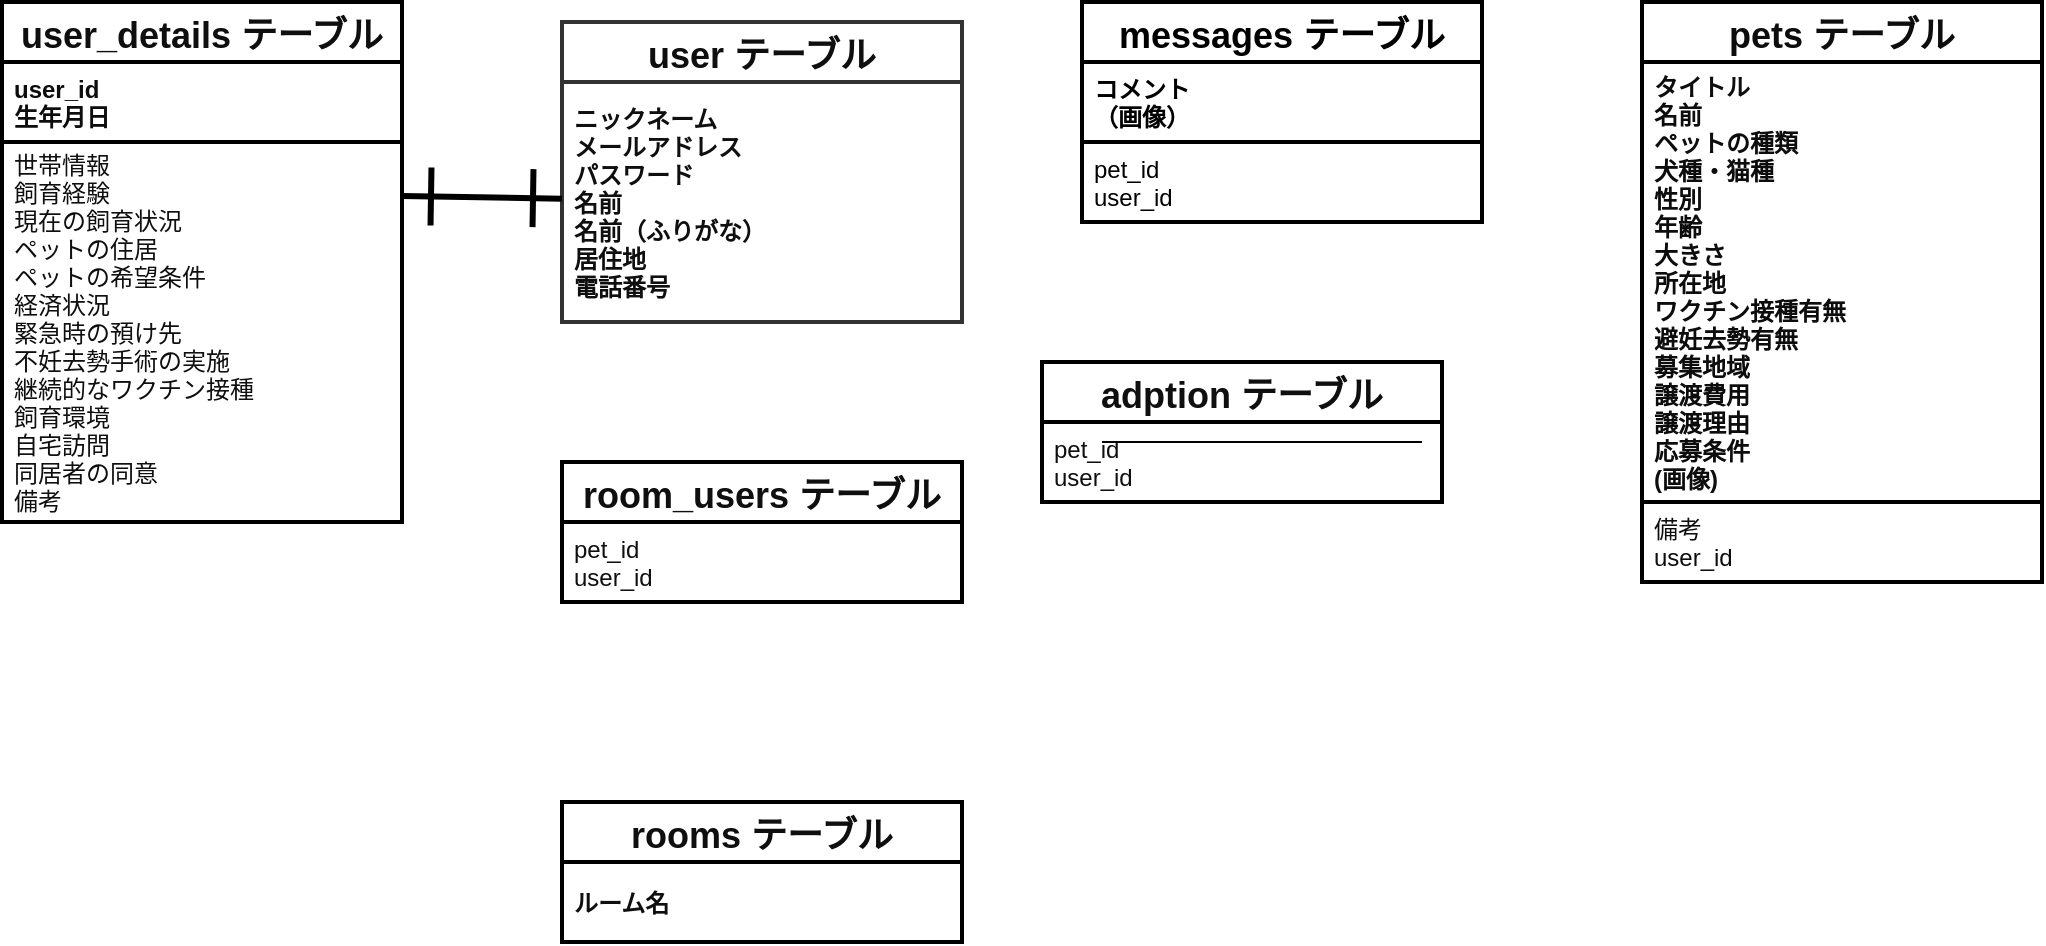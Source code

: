 <mxfile>
    <diagram id="DGppgrTtbLY9L6xU3UOf" name="ページ1">
        <mxGraphModel dx="1555" dy="680" grid="1" gridSize="10" guides="1" tooltips="1" connect="1" arrows="1" fold="1" page="1" pageScale="1" pageWidth="827" pageHeight="1169" math="0" shadow="0">
            <root>
                <mxCell id="0"/>
                <mxCell id="1" parent="0"/>
                <mxCell id="2" value="user テーブル" style="swimlane;fontStyle=1;childLayout=stackLayout;horizontal=1;startSize=30;horizontalStack=0;resizeParent=1;resizeParentMax=0;resizeLast=0;collapsible=1;marginBottom=0;align=center;fontSize=18;strokeWidth=2;fillColor=#FFFFFF;strokeColor=#333333;fontColor=#0F0F0F;" parent="1" vertex="1">
                    <mxGeometry x="30" y="100" width="200" height="150" as="geometry">
                        <mxRectangle x="40" y="140" width="60" height="30" as="alternateBounds"/>
                    </mxGeometry>
                </mxCell>
                <mxCell id="3" value="ニックネーム&#10;メールアドレス&#10;パスワード&#10;名前&#10;名前（ふりがな）&#10;居住地&#10;電話番号" style="text;spacingLeft=4;spacingRight=4;overflow=hidden;rotatable=0;points=[[0,0.5],[1,0.5]];portConstraint=eastwest;fontSize=12;verticalAlign=middle;fontStyle=1;strokeWidth=2;fillColor=#FFFFFF;strokeColor=#333333;fontColor=#0F0F0F;" parent="2" vertex="1">
                    <mxGeometry y="30" width="200" height="120" as="geometry"/>
                </mxCell>
                <mxCell id="9" value="pets テーブル" style="swimlane;fontStyle=1;childLayout=stackLayout;horizontal=1;startSize=30;horizontalStack=0;resizeParent=1;resizeParentMax=0;resizeLast=0;collapsible=1;marginBottom=0;align=center;fontSize=18;strokeWidth=2;strokeColor=#000000;fontColor=#0D0D0D;fillColor=#FFFFFF;" parent="1" vertex="1">
                    <mxGeometry x="570" y="90" width="200" height="290" as="geometry">
                        <mxRectangle x="40" y="140" width="60" height="30" as="alternateBounds"/>
                    </mxGeometry>
                </mxCell>
                <mxCell id="10" value="タイトル&#10;名前&#10;ペットの種類&#10;犬種・猫種&#10;性別&#10;年齢&#10;大きさ&#10;所在地&#10;ワクチン接種有無&#10;避妊去勢有無&#10;募集地域&#10;譲渡費用&#10;譲渡理由&#10;応募条件&#10;(画像)" style="text;spacingLeft=4;spacingRight=4;overflow=hidden;rotatable=0;points=[[0,0.5],[1,0.5]];portConstraint=eastwest;fontSize=12;verticalAlign=middle;fontStyle=1;strokeWidth=2;strokeColor=#000000;fontColor=#0D0D0D;fillColor=#FFFFFF;" parent="9" vertex="1">
                    <mxGeometry y="30" width="200" height="220" as="geometry"/>
                </mxCell>
                <mxCell id="11" value="備考&#10;user_id" style="text;spacingLeft=4;spacingRight=4;overflow=hidden;rotatable=0;points=[[0,0.5],[1,0.5]];portConstraint=eastwest;fontSize=12;verticalAlign=middle;strokeWidth=2;strokeColor=#000000;fontColor=#0D0D0D;fillColor=#FFFFFF;" parent="9" vertex="1">
                    <mxGeometry y="250" width="200" height="40" as="geometry"/>
                </mxCell>
                <mxCell id="12" value="messages テーブル" style="swimlane;fontStyle=1;childLayout=stackLayout;horizontal=1;startSize=30;horizontalStack=0;resizeParent=1;resizeParentMax=0;resizeLast=0;collapsible=1;marginBottom=0;align=center;fontSize=18;strokeWidth=2;strokeColor=#000000;fillColor=#FFFFFF;fontColor=#000000;" parent="1" vertex="1">
                    <mxGeometry x="290" y="90" width="200" height="110" as="geometry">
                        <mxRectangle x="40" y="140" width="60" height="30" as="alternateBounds"/>
                    </mxGeometry>
                </mxCell>
                <mxCell id="13" value="コメント&#10;（画像）" style="text;spacingLeft=4;spacingRight=4;overflow=hidden;rotatable=0;points=[[0,0.5],[1,0.5]];portConstraint=eastwest;fontSize=12;verticalAlign=middle;fontStyle=1;strokeWidth=2;strokeColor=#000000;fillColor=#FFFFFF;fontColor=#000000;" parent="12" vertex="1">
                    <mxGeometry y="30" width="200" height="40" as="geometry"/>
                </mxCell>
                <mxCell id="14" value="pet_id&#10;user_id" style="text;spacingLeft=4;spacingRight=4;overflow=hidden;rotatable=0;points=[[0,0.5],[1,0.5]];portConstraint=eastwest;fontSize=12;verticalAlign=middle;strokeWidth=2;strokeColor=#000000;fillColor=#FFFFFF;fontColor=#000000;" parent="12" vertex="1">
                    <mxGeometry y="70" width="200" height="40" as="geometry"/>
                </mxCell>
                <mxCell id="15" value="user_details テーブル" style="swimlane;fontStyle=1;childLayout=stackLayout;horizontal=1;startSize=30;horizontalStack=0;resizeParent=1;resizeParentMax=0;resizeLast=0;collapsible=1;marginBottom=0;align=center;fontSize=18;strokeWidth=2;strokeColor=#000000;fontColor=#0F0F0F;fillColor=#FFFFFF;" parent="1" vertex="1">
                    <mxGeometry x="-250" y="90" width="200" height="260" as="geometry">
                        <mxRectangle x="40" y="140" width="60" height="30" as="alternateBounds"/>
                    </mxGeometry>
                </mxCell>
                <mxCell id="37" value="user_id&#10;生年月日" style="text;spacingLeft=4;spacingRight=4;overflow=hidden;rotatable=0;points=[[0,0.5],[1,0.5]];portConstraint=eastwest;fontSize=12;verticalAlign=middle;strokeWidth=2;strokeColor=#000000;fontColor=#0D0D0D;fillColor=#FFFFFF;fontStyle=1" parent="15" vertex="1">
                    <mxGeometry y="30" width="200" height="40" as="geometry"/>
                </mxCell>
                <mxCell id="16" value="世帯情報&#10;飼育経験&#10;現在の飼育状況&#10;ペットの住居&#10;ペットの希望条件&#10;経済状況&#10;緊急時の預け先&#10;不妊去勢手術の実施&#10;継続的なワクチン接種&#10;飼育環境&#10;自宅訪問&#10;同居者の同意&#10;備考" style="text;spacingLeft=4;spacingRight=4;overflow=hidden;rotatable=0;points=[[0,0.5],[1,0.5]];portConstraint=eastwest;fontSize=12;verticalAlign=middle;fontStyle=0;strokeWidth=2;strokeColor=#000000;fontColor=#0F0F0F;fillColor=#FFFFFF;" parent="15" vertex="1">
                    <mxGeometry y="70" width="200" height="190" as="geometry"/>
                </mxCell>
                <mxCell id="29" value="rooms テーブル" style="swimlane;fontStyle=1;childLayout=stackLayout;horizontal=1;startSize=30;horizontalStack=0;resizeParent=1;resizeParentMax=0;resizeLast=0;collapsible=1;marginBottom=0;align=center;fontSize=18;strokeWidth=2;strokeColor=#000000;fontColor=#0F0F0F;fillColor=#FFFFFF;" parent="1" vertex="1">
                    <mxGeometry x="30" y="490" width="200" height="70" as="geometry">
                        <mxRectangle x="40" y="140" width="60" height="30" as="alternateBounds"/>
                    </mxGeometry>
                </mxCell>
                <mxCell id="30" value="ルーム名" style="text;spacingLeft=4;spacingRight=4;overflow=hidden;rotatable=0;points=[[0,0.5],[1,0.5]];portConstraint=eastwest;fontSize=12;verticalAlign=middle;fontStyle=1;strokeWidth=2;strokeColor=#000000;fontColor=#0F0F0F;fillColor=#FFFFFF;" parent="29" vertex="1">
                    <mxGeometry y="30" width="200" height="40" as="geometry"/>
                </mxCell>
                <mxCell id="32" value="room_users テーブル" style="swimlane;fontStyle=1;childLayout=stackLayout;horizontal=1;startSize=30;horizontalStack=0;resizeParent=1;resizeParentMax=0;resizeLast=0;collapsible=1;marginBottom=0;align=center;fontSize=18;strokeWidth=2;strokeColor=#000000;fontColor=#0F0F0F;fillColor=#FFFFFF;" parent="1" vertex="1">
                    <mxGeometry x="30" y="320" width="200" height="70" as="geometry">
                        <mxRectangle x="40" y="140" width="60" height="30" as="alternateBounds"/>
                    </mxGeometry>
                </mxCell>
                <mxCell id="33" value="pet_id&#10;user_id" style="text;spacingLeft=4;spacingRight=4;overflow=hidden;rotatable=0;points=[[0,0.5],[1,0.5]];portConstraint=eastwest;fontSize=12;verticalAlign=middle;fontStyle=0;strokeWidth=2;strokeColor=#000000;fontColor=#0F0F0F;fillColor=#FFFFFF;" parent="32" vertex="1">
                    <mxGeometry y="30" width="200" height="40" as="geometry"/>
                </mxCell>
                <mxCell id="34" value="adption テーブル" style="swimlane;fontStyle=1;childLayout=stackLayout;horizontal=1;startSize=30;horizontalStack=0;resizeParent=1;resizeParentMax=0;resizeLast=0;collapsible=1;marginBottom=0;align=center;fontSize=18;strokeWidth=2;strokeColor=#000000;fontColor=#0F0F0F;fillColor=#FFFFFF;" parent="1" vertex="1">
                    <mxGeometry x="270" y="270" width="200" height="70" as="geometry">
                        <mxRectangle x="40" y="140" width="60" height="30" as="alternateBounds"/>
                    </mxGeometry>
                </mxCell>
                <mxCell id="35" value="pet_id&#10;user_id" style="text;spacingLeft=4;spacingRight=4;overflow=hidden;rotatable=0;points=[[0,0.5],[1,0.5]];portConstraint=eastwest;fontSize=12;verticalAlign=middle;fontStyle=0;strokeWidth=2;strokeColor=#000000;fontColor=#0F0F0F;fillColor=#FFFFFF;" parent="34" vertex="1">
                    <mxGeometry y="30" width="200" height="40" as="geometry"/>
                </mxCell>
                <mxCell id="38" value="" style="endArrow=none;html=1;rounded=0;" parent="1" edge="1">
                    <mxGeometry relative="1" as="geometry">
                        <mxPoint x="300" y="310" as="sourcePoint"/>
                        <mxPoint x="460" y="310" as="targetPoint"/>
                    </mxGeometry>
                </mxCell>
                <mxCell id="41" value="" style="endArrow=ERone;html=1;endSize=25;strokeWidth=3;startSize=25;startArrow=ERone;startFill=0;endFill=0;exitX=1;exitY=0.142;exitDx=0;exitDy=0;exitPerimeter=0;" parent="1" source="16" target="3" edge="1">
                    <mxGeometry width="50" height="50" relative="1" as="geometry">
                        <mxPoint x="134" y="346" as="sourcePoint"/>
                        <mxPoint x="185" y="310" as="targetPoint"/>
                    </mxGeometry>
                </mxCell>
            </root>
        </mxGraphModel>
    </diagram>
</mxfile>